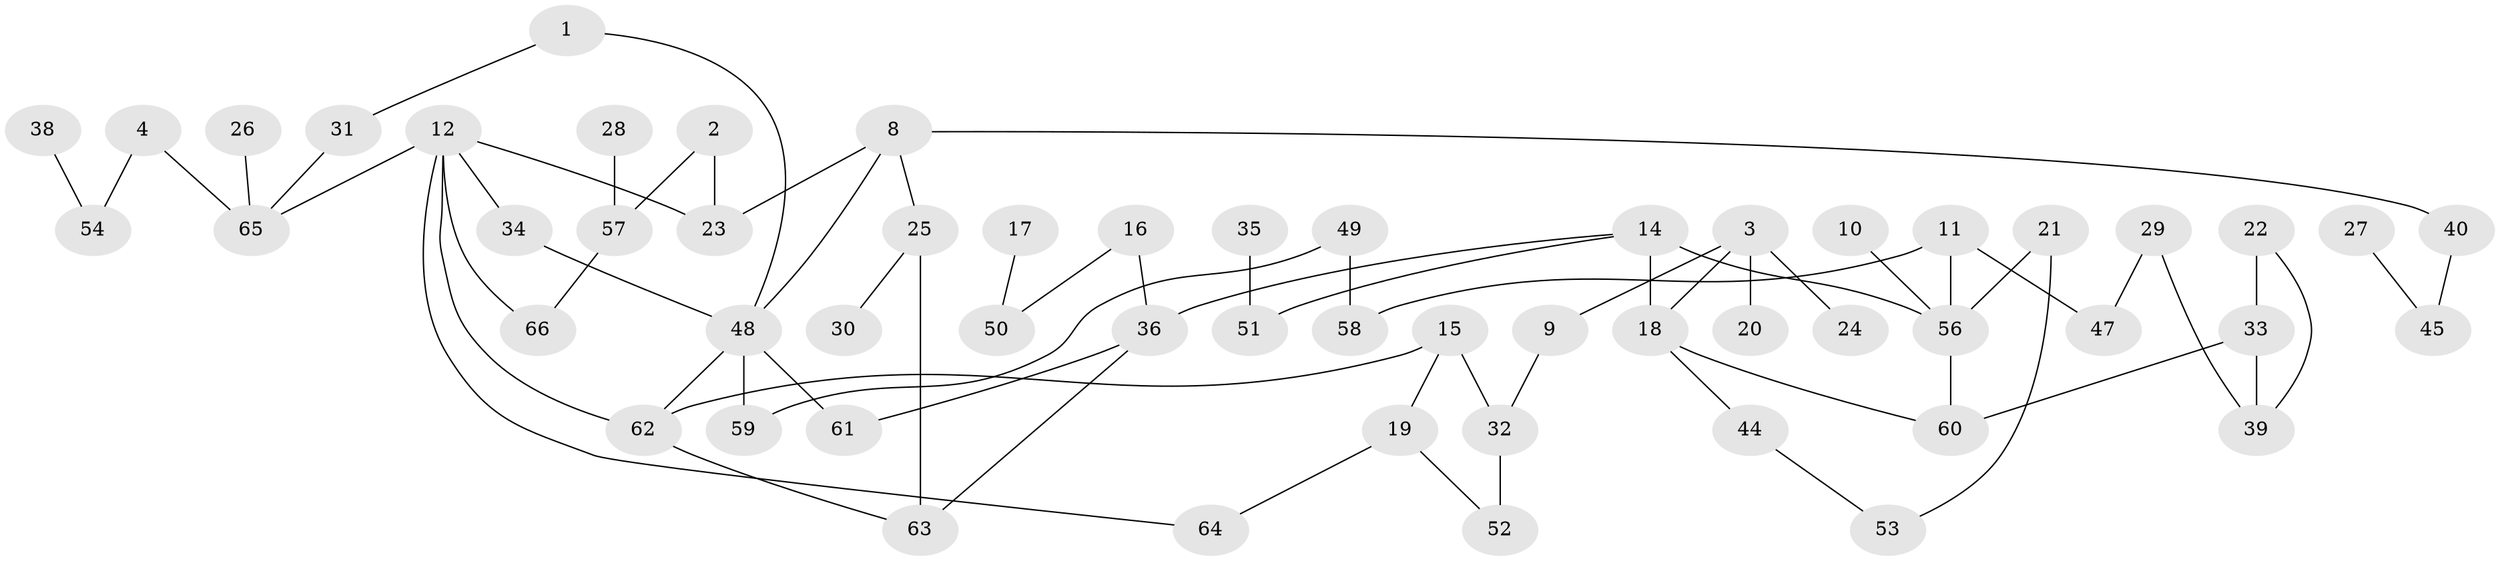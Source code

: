 // original degree distribution, {5: 0.031914893617021274, 2: 0.32978723404255317, 1: 0.2872340425531915, 0: 0.0851063829787234, 3: 0.1595744680851064, 4: 0.07446808510638298, 6: 0.02127659574468085, 7: 0.010638297872340425}
// Generated by graph-tools (version 1.1) at 2025/35/03/04/25 23:35:58]
// undirected, 56 vertices, 69 edges
graph export_dot {
  node [color=gray90,style=filled];
  1;
  2;
  3;
  4;
  8;
  9;
  10;
  11;
  12;
  14;
  15;
  16;
  17;
  18;
  19;
  20;
  21;
  22;
  23;
  24;
  25;
  26;
  27;
  28;
  29;
  30;
  31;
  32;
  33;
  34;
  35;
  36;
  38;
  39;
  40;
  44;
  45;
  47;
  48;
  49;
  50;
  51;
  52;
  53;
  54;
  56;
  57;
  58;
  59;
  60;
  61;
  62;
  63;
  64;
  65;
  66;
  1 -- 31 [weight=1.0];
  1 -- 48 [weight=1.0];
  2 -- 23 [weight=1.0];
  2 -- 57 [weight=1.0];
  3 -- 9 [weight=1.0];
  3 -- 18 [weight=1.0];
  3 -- 20 [weight=1.0];
  3 -- 24 [weight=1.0];
  4 -- 54 [weight=1.0];
  4 -- 65 [weight=1.0];
  8 -- 23 [weight=1.0];
  8 -- 25 [weight=1.0];
  8 -- 40 [weight=1.0];
  8 -- 48 [weight=1.0];
  9 -- 32 [weight=1.0];
  10 -- 56 [weight=1.0];
  11 -- 47 [weight=1.0];
  11 -- 56 [weight=1.0];
  11 -- 58 [weight=1.0];
  12 -- 23 [weight=1.0];
  12 -- 34 [weight=1.0];
  12 -- 62 [weight=1.0];
  12 -- 64 [weight=1.0];
  12 -- 65 [weight=1.0];
  12 -- 66 [weight=1.0];
  14 -- 18 [weight=1.0];
  14 -- 36 [weight=1.0];
  14 -- 51 [weight=1.0];
  14 -- 56 [weight=2.0];
  15 -- 19 [weight=1.0];
  15 -- 32 [weight=1.0];
  15 -- 62 [weight=1.0];
  16 -- 36 [weight=1.0];
  16 -- 50 [weight=1.0];
  17 -- 50 [weight=1.0];
  18 -- 44 [weight=1.0];
  18 -- 60 [weight=1.0];
  19 -- 52 [weight=1.0];
  19 -- 64 [weight=1.0];
  21 -- 53 [weight=1.0];
  21 -- 56 [weight=1.0];
  22 -- 33 [weight=1.0];
  22 -- 39 [weight=1.0];
  25 -- 30 [weight=1.0];
  25 -- 63 [weight=1.0];
  26 -- 65 [weight=1.0];
  27 -- 45 [weight=1.0];
  28 -- 57 [weight=1.0];
  29 -- 39 [weight=1.0];
  29 -- 47 [weight=1.0];
  31 -- 65 [weight=1.0];
  32 -- 52 [weight=1.0];
  33 -- 39 [weight=1.0];
  33 -- 60 [weight=1.0];
  34 -- 48 [weight=1.0];
  35 -- 51 [weight=1.0];
  36 -- 61 [weight=1.0];
  36 -- 63 [weight=1.0];
  38 -- 54 [weight=1.0];
  40 -- 45 [weight=1.0];
  44 -- 53 [weight=1.0];
  48 -- 59 [weight=1.0];
  48 -- 61 [weight=1.0];
  48 -- 62 [weight=1.0];
  49 -- 58 [weight=1.0];
  49 -- 59 [weight=1.0];
  56 -- 60 [weight=1.0];
  57 -- 66 [weight=1.0];
  62 -- 63 [weight=1.0];
}
